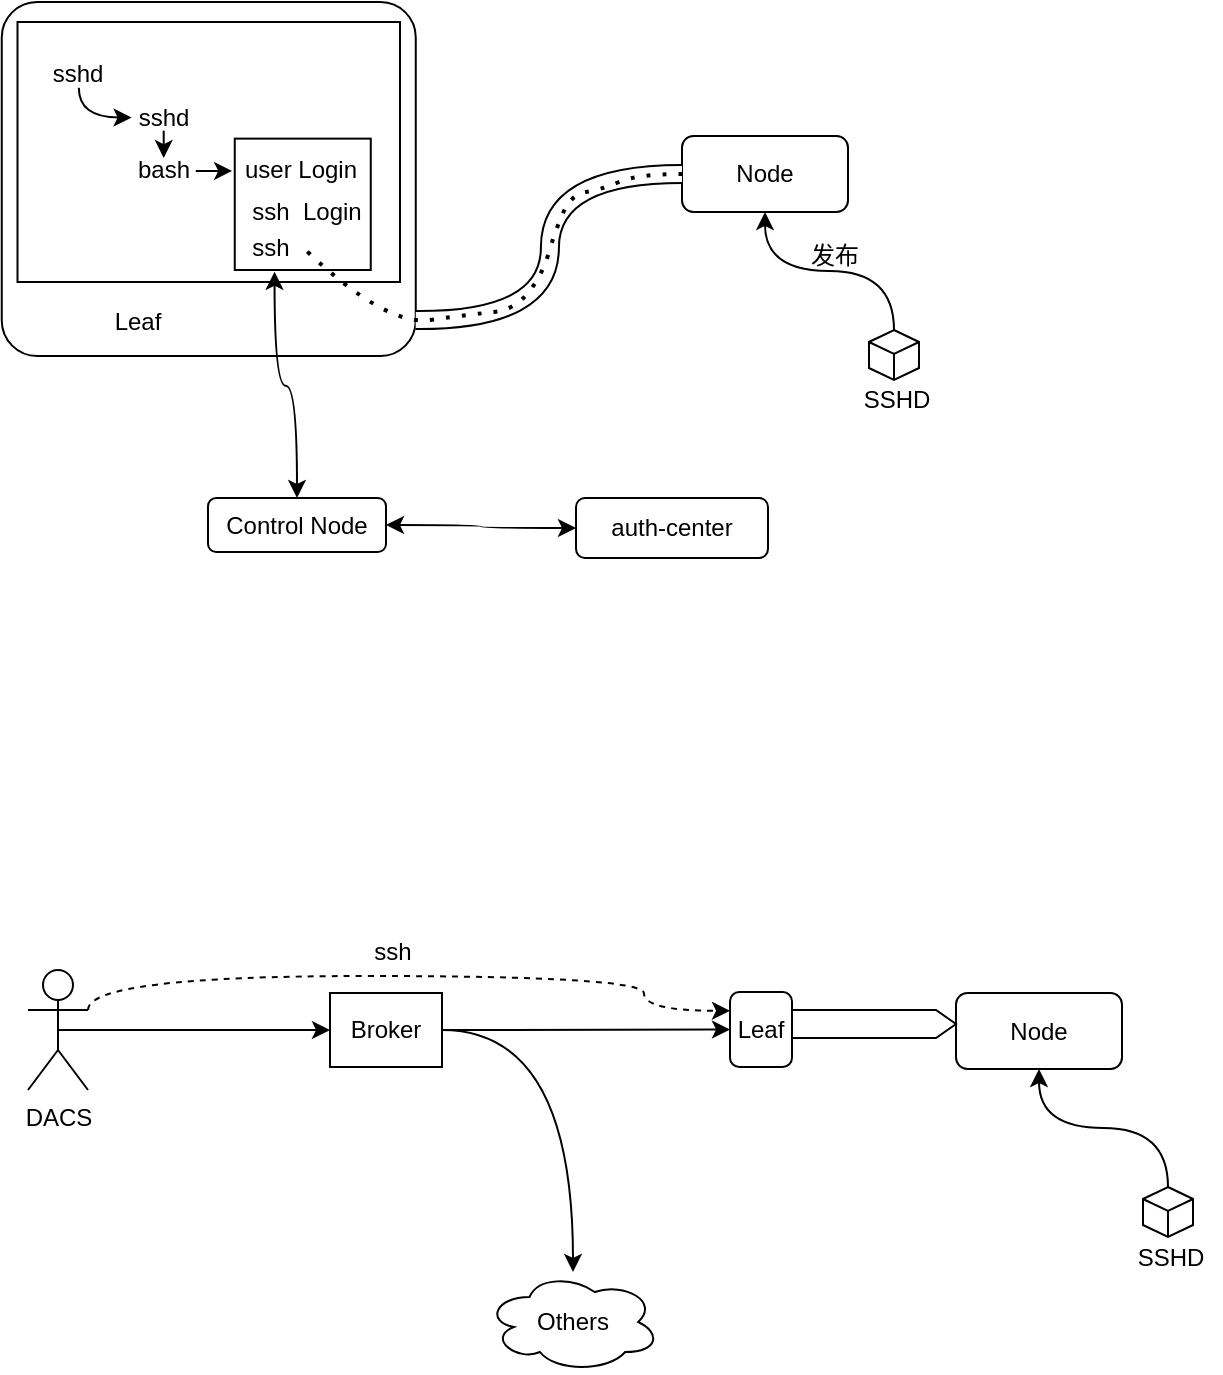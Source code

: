 <mxfile version="20.6.0" type="github" pages="2">
  <diagram id="w69KGsKDG2HWZL1i0Xgc" name="第 1 页">
    <mxGraphModel dx="1873" dy="1044" grid="0" gridSize="10" guides="1" tooltips="1" connect="1" arrows="1" fold="1" page="1" pageScale="1" pageWidth="827" pageHeight="1169" math="0" shadow="0">
      <root>
        <mxCell id="0" />
        <mxCell id="1" parent="0" />
        <mxCell id="Cajm6VL7LlUX5pz16_lT-1" value="" style="rounded=1;whiteSpace=wrap;html=1;arcSize=10;" parent="1" vertex="1">
          <mxGeometry x="33.88" y="74" width="207" height="177" as="geometry" />
        </mxCell>
        <mxCell id="Cajm6VL7LlUX5pz16_lT-2" value="Leaf" style="text;html=1;strokeColor=none;fillColor=none;align=center;verticalAlign=middle;whiteSpace=wrap;rounded=0;" parent="1" vertex="1">
          <mxGeometry x="72" y="219" width="60" height="30" as="geometry" />
        </mxCell>
        <mxCell id="Cajm6VL7LlUX5pz16_lT-3" value="Node" style="rounded=1;whiteSpace=wrap;html=1;" parent="1" vertex="1">
          <mxGeometry x="374" y="141" width="83" height="38" as="geometry" />
        </mxCell>
        <mxCell id="Cajm6VL7LlUX5pz16_lT-6" value="" style="group" parent="1" vertex="1" connectable="0">
          <mxGeometry x="459" y="238" width="47" height="48" as="geometry" />
        </mxCell>
        <mxCell id="Cajm6VL7LlUX5pz16_lT-4" value="" style="html=1;whiteSpace=wrap;shape=isoCube2;backgroundOutline=1;isoAngle=15;" parent="Cajm6VL7LlUX5pz16_lT-6" vertex="1">
          <mxGeometry x="8.5" width="25" height="25" as="geometry" />
        </mxCell>
        <mxCell id="Cajm6VL7LlUX5pz16_lT-5" value="SSHD" style="text;html=1;align=center;verticalAlign=middle;resizable=0;points=[];autosize=1;strokeColor=none;fillColor=none;" parent="Cajm6VL7LlUX5pz16_lT-6" vertex="1">
          <mxGeometry x="-4" y="22" width="51" height="26" as="geometry" />
        </mxCell>
        <mxCell id="Cajm6VL7LlUX5pz16_lT-7" style="edgeStyle=orthogonalEdgeStyle;rounded=0;orthogonalLoop=1;jettySize=auto;html=1;exitX=0.5;exitY=0;exitDx=0;exitDy=0;exitPerimeter=0;entryX=0.5;entryY=1;entryDx=0;entryDy=0;curved=1;" parent="1" source="Cajm6VL7LlUX5pz16_lT-4" target="Cajm6VL7LlUX5pz16_lT-3" edge="1">
          <mxGeometry relative="1" as="geometry" />
        </mxCell>
        <mxCell id="Cajm6VL7LlUX5pz16_lT-8" value="发布" style="text;html=1;align=center;verticalAlign=middle;resizable=0;points=[];autosize=1;strokeColor=none;fillColor=none;" parent="1" vertex="1">
          <mxGeometry x="429" y="188" width="42" height="26" as="geometry" />
        </mxCell>
        <mxCell id="Cajm6VL7LlUX5pz16_lT-25" style="edgeStyle=orthogonalEdgeStyle;curved=1;rounded=0;orthogonalLoop=1;jettySize=auto;html=1;exitX=1;exitY=0.5;exitDx=0;exitDy=0;entryX=0;entryY=0.5;entryDx=0;entryDy=0;startArrow=classic;startFill=1;" parent="1" source="Cajm6VL7LlUX5pz16_lT-9" target="Cajm6VL7LlUX5pz16_lT-24" edge="1">
          <mxGeometry relative="1" as="geometry" />
        </mxCell>
        <mxCell id="Cajm6VL7LlUX5pz16_lT-9" value="Control Node" style="rounded=1;whiteSpace=wrap;html=1;" parent="1" vertex="1">
          <mxGeometry x="137" y="322" width="89" height="27" as="geometry" />
        </mxCell>
        <mxCell id="Cajm6VL7LlUX5pz16_lT-10" value="" style="rounded=0;whiteSpace=wrap;html=1;" parent="1" vertex="1">
          <mxGeometry x="41.75" y="84" width="191.25" height="130" as="geometry" />
        </mxCell>
        <mxCell id="Cajm6VL7LlUX5pz16_lT-21" value="" style="shape=filledEdge;rounded=0;fixDash=1;endArrow=none;strokeWidth=10;fillColor=#ffffff;edgeStyle=orthogonalEdgeStyle;curved=1;entryX=0;entryY=0.5;entryDx=0;entryDy=0;" parent="1" target="Cajm6VL7LlUX5pz16_lT-3" edge="1">
          <mxGeometry width="60" height="40" relative="1" as="geometry">
            <mxPoint x="240.88" y="233" as="sourcePoint" />
            <mxPoint x="300.88" y="193" as="targetPoint" />
          </mxGeometry>
        </mxCell>
        <mxCell id="Cajm6VL7LlUX5pz16_lT-20" value="" style="group" parent="1" vertex="1" connectable="0">
          <mxGeometry x="56.38" y="104" width="162" height="104" as="geometry" />
        </mxCell>
        <mxCell id="Cajm6VL7LlUX5pz16_lT-22" value="" style="rounded=0;whiteSpace=wrap;html=1;" parent="Cajm6VL7LlUX5pz16_lT-20" vertex="1">
          <mxGeometry x="94" y="38.316" width="68" height="65.684" as="geometry" />
        </mxCell>
        <mxCell id="Cajm6VL7LlUX5pz16_lT-11" value="sshd" style="text;html=1;strokeColor=none;fillColor=none;align=center;verticalAlign=middle;whiteSpace=wrap;rounded=0;" parent="Cajm6VL7LlUX5pz16_lT-20" vertex="1">
          <mxGeometry width="32.053" height="12.856" as="geometry" />
        </mxCell>
        <mxCell id="Cajm6VL7LlUX5pz16_lT-12" value="sshd" style="text;html=1;strokeColor=none;fillColor=none;align=center;verticalAlign=middle;whiteSpace=wrap;rounded=0;" parent="Cajm6VL7LlUX5pz16_lT-20" vertex="1">
          <mxGeometry x="42.449" y="21.651" width="32.053" height="12.856" as="geometry" />
        </mxCell>
        <mxCell id="Cajm6VL7LlUX5pz16_lT-13" style="edgeStyle=orthogonalEdgeStyle;curved=1;rounded=0;orthogonalLoop=1;jettySize=auto;html=1;exitX=0.5;exitY=1;exitDx=0;exitDy=0;entryX=0;entryY=0.5;entryDx=0;entryDy=0;" parent="Cajm6VL7LlUX5pz16_lT-20" source="Cajm6VL7LlUX5pz16_lT-11" target="Cajm6VL7LlUX5pz16_lT-12" edge="1">
          <mxGeometry relative="1" as="geometry">
            <Array as="points">
              <mxPoint x="15.594" y="27.741" />
              <mxPoint x="42.449" y="27.741" />
            </Array>
          </mxGeometry>
        </mxCell>
        <mxCell id="Cajm6VL7LlUX5pz16_lT-14" value="bash" style="text;html=1;strokeColor=none;fillColor=none;align=center;verticalAlign=middle;whiteSpace=wrap;rounded=0;" parent="Cajm6VL7LlUX5pz16_lT-20" vertex="1">
          <mxGeometry x="42.449" y="48.039" width="32.053" height="12.856" as="geometry" />
        </mxCell>
        <mxCell id="Cajm6VL7LlUX5pz16_lT-15" value="" style="edgeStyle=orthogonalEdgeStyle;curved=1;rounded=0;orthogonalLoop=1;jettySize=auto;html=1;" parent="Cajm6VL7LlUX5pz16_lT-20" source="Cajm6VL7LlUX5pz16_lT-12" target="Cajm6VL7LlUX5pz16_lT-14" edge="1">
          <mxGeometry relative="1" as="geometry" />
        </mxCell>
        <mxCell id="Cajm6VL7LlUX5pz16_lT-16" value="user Login" style="text;html=1;strokeColor=none;fillColor=none;align=center;verticalAlign=middle;whiteSpace=wrap;rounded=0;" parent="Cajm6VL7LlUX5pz16_lT-20" vertex="1">
          <mxGeometry x="92.695" y="48.039" width="69.305" height="12.856" as="geometry" />
        </mxCell>
        <mxCell id="Cajm6VL7LlUX5pz16_lT-17" value="" style="edgeStyle=orthogonalEdgeStyle;curved=1;rounded=0;orthogonalLoop=1;jettySize=auto;html=1;" parent="Cajm6VL7LlUX5pz16_lT-20" source="Cajm6VL7LlUX5pz16_lT-14" target="Cajm6VL7LlUX5pz16_lT-16" edge="1">
          <mxGeometry relative="1" as="geometry" />
        </mxCell>
        <mxCell id="Cajm6VL7LlUX5pz16_lT-18" value="ssh&amp;nbsp; Login" style="text;html=1;align=center;verticalAlign=middle;resizable=0;points=[];autosize=1;strokeColor=none;fillColor=none;" parent="Cajm6VL7LlUX5pz16_lT-20" vertex="1">
          <mxGeometry x="92.695" y="62.248" width="73" height="26" as="geometry" />
        </mxCell>
        <mxCell id="Cajm6VL7LlUX5pz16_lT-19" value="ssh" style="text;html=1;align=center;verticalAlign=middle;resizable=0;points=[];autosize=1;strokeColor=none;fillColor=none;" parent="Cajm6VL7LlUX5pz16_lT-20" vertex="1">
          <mxGeometry x="92.695" y="79.84" width="37" height="26" as="geometry" />
        </mxCell>
        <mxCell id="Cajm6VL7LlUX5pz16_lT-23" style="edgeStyle=orthogonalEdgeStyle;curved=1;rounded=0;orthogonalLoop=1;jettySize=auto;html=1;exitX=0.573;exitY=0.963;exitDx=0;exitDy=0;startArrow=classic;startFill=1;exitPerimeter=0;" parent="1" source="Cajm6VL7LlUX5pz16_lT-19" target="Cajm6VL7LlUX5pz16_lT-9" edge="1">
          <mxGeometry relative="1" as="geometry" />
        </mxCell>
        <mxCell id="Cajm6VL7LlUX5pz16_lT-24" value="auth-center" style="rounded=1;whiteSpace=wrap;html=1;" parent="1" vertex="1">
          <mxGeometry x="321" y="322" width="96" height="30" as="geometry" />
        </mxCell>
        <mxCell id="Cajm6VL7LlUX5pz16_lT-26" value="" style="endArrow=none;dashed=1;html=1;dashPattern=1 3;strokeWidth=2;rounded=0;curved=1;exitX=1.016;exitY=0.576;exitDx=0;exitDy=0;exitPerimeter=0;" parent="1" source="Cajm6VL7LlUX5pz16_lT-19" edge="1">
          <mxGeometry width="50" height="50" relative="1" as="geometry">
            <mxPoint x="322" y="245" as="sourcePoint" />
            <mxPoint x="374" y="160" as="targetPoint" />
            <Array as="points">
              <mxPoint x="226" y="236" />
              <mxPoint x="270" y="230" />
              <mxPoint x="290" y="228" />
              <mxPoint x="304" y="211" />
              <mxPoint x="311" y="187" />
              <mxPoint x="319" y="170" />
              <mxPoint x="333" y="168" />
              <mxPoint x="352" y="160" />
            </Array>
          </mxGeometry>
        </mxCell>
        <mxCell id="nom86BoGTSDF_hDM-FtU-5" value="Leaf" style="rounded=1;whiteSpace=wrap;html=1;" parent="1" vertex="1">
          <mxGeometry x="398" y="569" width="31" height="37.5" as="geometry" />
        </mxCell>
        <mxCell id="nom86BoGTSDF_hDM-FtU-10" style="edgeStyle=orthogonalEdgeStyle;rounded=0;orthogonalLoop=1;jettySize=auto;html=1;exitX=0.5;exitY=0.5;exitDx=0;exitDy=0;exitPerimeter=0;entryX=0;entryY=0.5;entryDx=0;entryDy=0;" parent="1" source="nom86BoGTSDF_hDM-FtU-8" target="nom86BoGTSDF_hDM-FtU-9" edge="1">
          <mxGeometry relative="1" as="geometry" />
        </mxCell>
        <mxCell id="nom86BoGTSDF_hDM-FtU-14" style="edgeStyle=orthogonalEdgeStyle;curved=1;rounded=0;orthogonalLoop=1;jettySize=auto;html=1;exitX=1;exitY=0.333;exitDx=0;exitDy=0;exitPerimeter=0;entryX=0;entryY=0.25;entryDx=0;entryDy=0;dashed=1;" parent="1" source="nom86BoGTSDF_hDM-FtU-8" target="nom86BoGTSDF_hDM-FtU-5" edge="1">
          <mxGeometry relative="1" as="geometry">
            <Array as="points">
              <mxPoint x="77" y="561" />
              <mxPoint x="355" y="561" />
              <mxPoint x="355" y="578" />
            </Array>
          </mxGeometry>
        </mxCell>
        <mxCell id="nom86BoGTSDF_hDM-FtU-8" value="DACS" style="shape=umlActor;verticalLabelPosition=bottom;verticalAlign=top;html=1;outlineConnect=0;" parent="1" vertex="1">
          <mxGeometry x="47" y="558" width="30" height="60" as="geometry" />
        </mxCell>
        <mxCell id="nom86BoGTSDF_hDM-FtU-12" style="edgeStyle=orthogonalEdgeStyle;rounded=0;orthogonalLoop=1;jettySize=auto;html=1;exitX=1;exitY=0.5;exitDx=0;exitDy=0;curved=1;" parent="1" source="nom86BoGTSDF_hDM-FtU-9" target="nom86BoGTSDF_hDM-FtU-11" edge="1">
          <mxGeometry relative="1" as="geometry" />
        </mxCell>
        <mxCell id="nom86BoGTSDF_hDM-FtU-13" style="edgeStyle=orthogonalEdgeStyle;curved=1;rounded=0;orthogonalLoop=1;jettySize=auto;html=1;exitX=1;exitY=0.5;exitDx=0;exitDy=0;" parent="1" source="nom86BoGTSDF_hDM-FtU-9" target="nom86BoGTSDF_hDM-FtU-5" edge="1">
          <mxGeometry relative="1" as="geometry" />
        </mxCell>
        <mxCell id="nom86BoGTSDF_hDM-FtU-9" value="Broker" style="rounded=0;whiteSpace=wrap;html=1;" parent="1" vertex="1">
          <mxGeometry x="198" y="569.5" width="56" height="37" as="geometry" />
        </mxCell>
        <mxCell id="nom86BoGTSDF_hDM-FtU-11" value="Others" style="ellipse;shape=cloud;whiteSpace=wrap;html=1;" parent="1" vertex="1">
          <mxGeometry x="276" y="709" width="87" height="50" as="geometry" />
        </mxCell>
        <mxCell id="nom86BoGTSDF_hDM-FtU-16" value="ssh" style="text;html=1;align=center;verticalAlign=middle;resizable=0;points=[];autosize=1;strokeColor=none;fillColor=none;" parent="1" vertex="1">
          <mxGeometry x="210" y="536" width="37" height="26" as="geometry" />
        </mxCell>
        <mxCell id="nom86BoGTSDF_hDM-FtU-17" value="Node" style="rounded=1;whiteSpace=wrap;html=1;" parent="1" vertex="1">
          <mxGeometry x="511" y="569.5" width="83" height="38" as="geometry" />
        </mxCell>
        <mxCell id="nom86BoGTSDF_hDM-FtU-18" value="" style="group" parent="1" vertex="1" connectable="0">
          <mxGeometry x="596" y="666.5" width="47" height="48" as="geometry" />
        </mxCell>
        <mxCell id="nom86BoGTSDF_hDM-FtU-19" value="" style="html=1;whiteSpace=wrap;shape=isoCube2;backgroundOutline=1;isoAngle=15;" parent="nom86BoGTSDF_hDM-FtU-18" vertex="1">
          <mxGeometry x="8.5" width="25" height="25" as="geometry" />
        </mxCell>
        <mxCell id="nom86BoGTSDF_hDM-FtU-20" value="SSHD" style="text;html=1;align=center;verticalAlign=middle;resizable=0;points=[];autosize=1;strokeColor=none;fillColor=none;" parent="nom86BoGTSDF_hDM-FtU-18" vertex="1">
          <mxGeometry x="-4" y="22" width="51" height="26" as="geometry" />
        </mxCell>
        <mxCell id="nom86BoGTSDF_hDM-FtU-21" style="edgeStyle=orthogonalEdgeStyle;rounded=0;orthogonalLoop=1;jettySize=auto;html=1;exitX=0.5;exitY=0;exitDx=0;exitDy=0;exitPerimeter=0;entryX=0.5;entryY=1;entryDx=0;entryDy=0;curved=1;" parent="1" source="nom86BoGTSDF_hDM-FtU-19" target="nom86BoGTSDF_hDM-FtU-17" edge="1">
          <mxGeometry relative="1" as="geometry" />
        </mxCell>
        <mxCell id="nom86BoGTSDF_hDM-FtU-22" value="" style="html=1;shadow=0;dashed=0;align=center;verticalAlign=middle;shape=mxgraph.arrows2.arrow;dy=0;dx=10;notch=0;" parent="1" vertex="1">
          <mxGeometry x="429" y="578" width="82" height="14" as="geometry" />
        </mxCell>
      </root>
    </mxGraphModel>
  </diagram>
  <diagram id="6u0zdDpgF7RaV3rY8r-i" name="ssh">
    <mxGraphModel dx="1070" dy="597" grid="0" gridSize="10" guides="1" tooltips="1" connect="1" arrows="1" fold="1" page="1" pageScale="1" pageWidth="827" pageHeight="1169" math="0" shadow="0">
      <root>
        <mxCell id="0" />
        <mxCell id="1" parent="0" />
        <mxCell id="fRFKwmafFVvAznLmdn3j-9" style="rounded=0;orthogonalLoop=1;jettySize=auto;html=1;exitX=0;exitY=1;exitDx=0;exitDy=0;" edge="1" parent="1" source="fRFKwmafFVvAznLmdn3j-1" target="fRFKwmafFVvAznLmdn3j-3">
          <mxGeometry relative="1" as="geometry" />
        </mxCell>
        <mxCell id="fRFKwmafFVvAznLmdn3j-10" style="rounded=0;orthogonalLoop=1;jettySize=auto;html=1;exitX=0.5;exitY=1;exitDx=0;exitDy=0;entryX=0.5;entryY=0;entryDx=0;entryDy=0;" edge="1" parent="1" source="fRFKwmafFVvAznLmdn3j-1" target="fRFKwmafFVvAznLmdn3j-4">
          <mxGeometry relative="1" as="geometry" />
        </mxCell>
        <mxCell id="fRFKwmafFVvAznLmdn3j-11" style="rounded=0;orthogonalLoop=1;jettySize=auto;html=1;exitX=1;exitY=1;exitDx=0;exitDy=0;" edge="1" parent="1" source="fRFKwmafFVvAznLmdn3j-1" target="fRFKwmafFVvAznLmdn3j-5">
          <mxGeometry relative="1" as="geometry" />
        </mxCell>
        <mxCell id="fRFKwmafFVvAznLmdn3j-1" value="Node1" style="ellipse;whiteSpace=wrap;html=1;aspect=fixed;" vertex="1" parent="1">
          <mxGeometry x="485" y="249" width="39" height="39" as="geometry" />
        </mxCell>
        <mxCell id="fRFKwmafFVvAznLmdn3j-2" value="Broker" style="rounded=1;whiteSpace=wrap;html=1;" vertex="1" parent="1">
          <mxGeometry x="279" y="254" width="52" height="26" as="geometry" />
        </mxCell>
        <mxCell id="fRFKwmafFVvAznLmdn3j-3" value="Leaf_A" style="ellipse;whiteSpace=wrap;html=1;" vertex="1" parent="1">
          <mxGeometry x="357.5" y="363" width="68" height="38" as="geometry" />
        </mxCell>
        <mxCell id="fRFKwmafFVvAznLmdn3j-4" value="Leaf_B" style="ellipse;whiteSpace=wrap;html=1;" vertex="1" parent="1">
          <mxGeometry x="470.5" y="363" width="68" height="38" as="geometry" />
        </mxCell>
        <mxCell id="fRFKwmafFVvAznLmdn3j-5" value="Leaf_C" style="ellipse;whiteSpace=wrap;html=1;" vertex="1" parent="1">
          <mxGeometry x="583.5" y="363" width="68" height="38" as="geometry" />
        </mxCell>
        <mxCell id="fRFKwmafFVvAznLmdn3j-6" value="Leaf_D" style="ellipse;whiteSpace=wrap;html=1;" vertex="1" parent="1">
          <mxGeometry x="744" y="363" width="68" height="38" as="geometry" />
        </mxCell>
        <mxCell id="fRFKwmafFVvAznLmdn3j-16" style="edgeStyle=none;rounded=0;orthogonalLoop=1;jettySize=auto;html=1;exitX=0.5;exitY=1;exitDx=0;exitDy=0;entryX=0.5;entryY=0;entryDx=0;entryDy=0;" edge="1" parent="1" source="fRFKwmafFVvAznLmdn3j-7" target="fRFKwmafFVvAznLmdn3j-6">
          <mxGeometry relative="1" as="geometry" />
        </mxCell>
        <mxCell id="fRFKwmafFVvAznLmdn3j-7" value="Node2" style="ellipse;whiteSpace=wrap;html=1;aspect=fixed;" vertex="1" parent="1">
          <mxGeometry x="722" y="249" width="39" height="39" as="geometry" />
        </mxCell>
        <mxCell id="fRFKwmafFVvAznLmdn3j-8" value="" style="html=1;shadow=0;dashed=0;align=center;verticalAlign=middle;shape=mxgraph.arrows2.twoWayArrow;dy=0.58;dx=12.97;" vertex="1" parent="1">
          <mxGeometry x="528" y="259.25" width="191" height="17.5" as="geometry" />
        </mxCell>
        <mxCell id="fRFKwmafFVvAznLmdn3j-12" value="SSHD/SSH" style="rounded=0;whiteSpace=wrap;html=1;" vertex="1" parent="1">
          <mxGeometry x="353" y="401" width="77" height="30" as="geometry" />
        </mxCell>
        <mxCell id="fRFKwmafFVvAznLmdn3j-13" value="SSHD/SSH" style="rounded=0;whiteSpace=wrap;html=1;" vertex="1" parent="1">
          <mxGeometry x="466" y="401" width="77" height="30" as="geometry" />
        </mxCell>
        <mxCell id="fRFKwmafFVvAznLmdn3j-14" value="SSHD/SSH" style="rounded=0;whiteSpace=wrap;html=1;" vertex="1" parent="1">
          <mxGeometry x="579" y="401" width="77" height="30" as="geometry" />
        </mxCell>
        <mxCell id="fRFKwmafFVvAznLmdn3j-15" value="SSHD/SSH" style="rounded=0;whiteSpace=wrap;html=1;" vertex="1" parent="1">
          <mxGeometry x="739.5" y="401" width="77" height="30" as="geometry" />
        </mxCell>
        <mxCell id="fRFKwmafFVvAznLmdn3j-17" value="" style="endArrow=classic;startArrow=classic;html=1;rounded=0;exitX=1;exitY=0.5;exitDx=0;exitDy=0;entryX=0;entryY=0.5;entryDx=0;entryDy=0;" edge="1" parent="1" source="fRFKwmafFVvAznLmdn3j-2" target="fRFKwmafFVvAznLmdn3j-1">
          <mxGeometry width="50" height="50" relative="1" as="geometry">
            <mxPoint x="338" y="312" as="sourcePoint" />
            <mxPoint x="388" y="262" as="targetPoint" />
          </mxGeometry>
        </mxCell>
        <mxCell id="fRFKwmafFVvAznLmdn3j-20" style="edgeStyle=none;rounded=0;orthogonalLoop=1;jettySize=auto;html=1;exitX=1;exitY=0.5;exitDx=0;exitDy=0;exitPerimeter=0;" edge="1" parent="1" source="fRFKwmafFVvAznLmdn3j-19" target="fRFKwmafFVvAznLmdn3j-2">
          <mxGeometry relative="1" as="geometry" />
        </mxCell>
        <mxCell id="fRFKwmafFVvAznLmdn3j-19" value="" style="html=1;whiteSpace=wrap;shape=isoCube2;backgroundOutline=1;isoAngle=17.523;strokeColor=#22a2ff;" vertex="1" parent="1">
          <mxGeometry x="171" y="244.5" width="41" height="45" as="geometry" />
        </mxCell>
        <mxCell id="fRFKwmafFVvAznLmdn3j-21" value="DACS" style="text;html=1;strokeColor=none;fillColor=none;align=center;verticalAlign=middle;whiteSpace=wrap;rounded=0;" vertex="1" parent="1">
          <mxGeometry x="161.5" y="289.5" width="60" height="30" as="geometry" />
        </mxCell>
        <mxCell id="fRFKwmafFVvAznLmdn3j-23" value="" style="endArrow=none;dashed=1;html=1;rounded=0;exitX=0;exitY=0;exitDx=41;exitDy=33.421;exitPerimeter=0;entryX=0.5;entryY=0;entryDx=0;entryDy=0;strokeColor=#FFA16B;strokeWidth=3;" edge="1" parent="1" source="fRFKwmafFVvAznLmdn3j-19" target="fRFKwmafFVvAznLmdn3j-3">
          <mxGeometry width="50" height="50" relative="1" as="geometry">
            <mxPoint x="467" y="415" as="sourcePoint" />
            <mxPoint x="517" y="365" as="targetPoint" />
            <Array as="points">
              <mxPoint x="303" y="274" />
              <mxPoint x="495" y="274" />
            </Array>
          </mxGeometry>
        </mxCell>
        <mxCell id="fRFKwmafFVvAznLmdn3j-24" value="" style="endArrow=none;dashed=1;html=1;rounded=0;strokeColor=#3A5431;strokeWidth=3;entryX=0.39;entryY=-0.019;entryDx=0;entryDy=0;fillColor=#6d8764;exitX=0.807;exitY=0.117;exitDx=0;exitDy=0;exitPerimeter=0;entryPerimeter=0;" edge="1" parent="1" source="fRFKwmafFVvAznLmdn3j-3" target="fRFKwmafFVvAznLmdn3j-4">
          <mxGeometry width="50" height="50" relative="1" as="geometry">
            <mxPoint x="467" y="415" as="sourcePoint" />
            <mxPoint x="517" y="365" as="targetPoint" />
            <Array as="points">
              <mxPoint x="501" y="279" />
            </Array>
          </mxGeometry>
        </mxCell>
        <mxCell id="fRFKwmafFVvAznLmdn3j-25" value="" style="endArrow=none;dashed=1;html=1;rounded=0;strokeColor=#6D1F00;strokeWidth=3;entryX=0.376;entryY=0.02;entryDx=0;entryDy=0;entryPerimeter=0;exitX=0.5;exitY=0;exitDx=0;exitDy=0;fillColor=#a0522d;" edge="1" parent="1" source="fRFKwmafFVvAznLmdn3j-5" target="fRFKwmafFVvAznLmdn3j-6">
          <mxGeometry width="50" height="50" relative="1" as="geometry">
            <mxPoint x="686" y="327" as="sourcePoint" />
            <mxPoint x="736" y="277" as="targetPoint" />
            <Array as="points">
              <mxPoint x="520" y="275" />
              <mxPoint x="730" y="277" />
            </Array>
          </mxGeometry>
        </mxCell>
      </root>
    </mxGraphModel>
  </diagram>
</mxfile>

